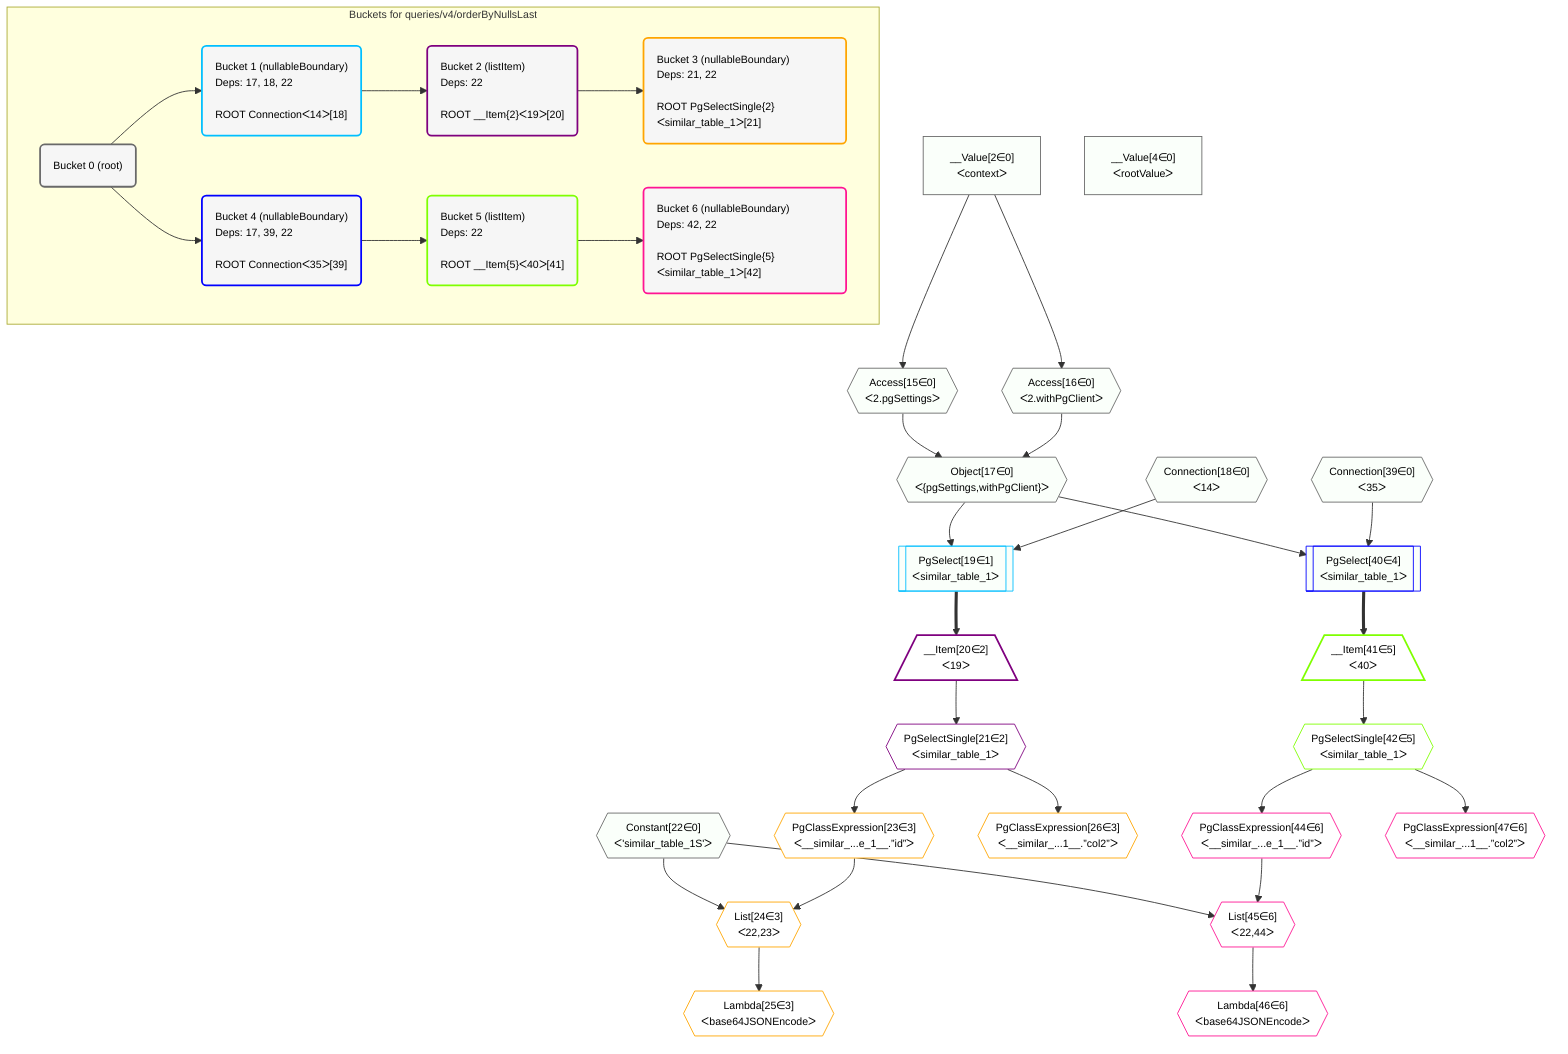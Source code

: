 %%{init: {'themeVariables': { 'fontSize': '12px'}}}%%
graph TD
    classDef path fill:#eee,stroke:#000,color:#000
    classDef plan fill:#fff,stroke-width:1px,color:#000
    classDef itemplan fill:#fff,stroke-width:2px,color:#000
    classDef unbatchedplan fill:#dff,stroke-width:1px,color:#000
    classDef sideeffectplan fill:#fcc,stroke-width:2px,color:#000
    classDef bucket fill:#f6f6f6,color:#000,stroke-width:2px,text-align:left


    %% plan dependencies
    Object17{{"Object[17∈0]<br />ᐸ{pgSettings,withPgClient}ᐳ"}}:::plan
    Access15{{"Access[15∈0]<br />ᐸ2.pgSettingsᐳ"}}:::plan
    Access16{{"Access[16∈0]<br />ᐸ2.withPgClientᐳ"}}:::plan
    Access15 & Access16 --> Object17
    __Value2["__Value[2∈0]<br />ᐸcontextᐳ"]:::plan
    __Value2 --> Access15
    __Value2 --> Access16
    __Value4["__Value[4∈0]<br />ᐸrootValueᐳ"]:::plan
    Connection18{{"Connection[18∈0]<br />ᐸ14ᐳ"}}:::plan
    Constant22{{"Constant[22∈0]<br />ᐸ'similar_table_1S'ᐳ"}}:::plan
    Connection39{{"Connection[39∈0]<br />ᐸ35ᐳ"}}:::plan
    PgSelect19[["PgSelect[19∈1]<br />ᐸsimilar_table_1ᐳ"]]:::plan
    Object17 & Connection18 --> PgSelect19
    __Item20[/"__Item[20∈2]<br />ᐸ19ᐳ"\]:::itemplan
    PgSelect19 ==> __Item20
    PgSelectSingle21{{"PgSelectSingle[21∈2]<br />ᐸsimilar_table_1ᐳ"}}:::plan
    __Item20 --> PgSelectSingle21
    List24{{"List[24∈3]<br />ᐸ22,23ᐳ"}}:::plan
    PgClassExpression23{{"PgClassExpression[23∈3]<br />ᐸ__similar_...e_1__.”id”ᐳ"}}:::plan
    Constant22 & PgClassExpression23 --> List24
    PgSelectSingle21 --> PgClassExpression23
    Lambda25{{"Lambda[25∈3]<br />ᐸbase64JSONEncodeᐳ"}}:::plan
    List24 --> Lambda25
    PgClassExpression26{{"PgClassExpression[26∈3]<br />ᐸ__similar_...1__.”col2”ᐳ"}}:::plan
    PgSelectSingle21 --> PgClassExpression26
    PgSelect40[["PgSelect[40∈4]<br />ᐸsimilar_table_1ᐳ"]]:::plan
    Object17 & Connection39 --> PgSelect40
    __Item41[/"__Item[41∈5]<br />ᐸ40ᐳ"\]:::itemplan
    PgSelect40 ==> __Item41
    PgSelectSingle42{{"PgSelectSingle[42∈5]<br />ᐸsimilar_table_1ᐳ"}}:::plan
    __Item41 --> PgSelectSingle42
    List45{{"List[45∈6]<br />ᐸ22,44ᐳ"}}:::plan
    PgClassExpression44{{"PgClassExpression[44∈6]<br />ᐸ__similar_...e_1__.”id”ᐳ"}}:::plan
    Constant22 & PgClassExpression44 --> List45
    PgSelectSingle42 --> PgClassExpression44
    Lambda46{{"Lambda[46∈6]<br />ᐸbase64JSONEncodeᐳ"}}:::plan
    List45 --> Lambda46
    PgClassExpression47{{"PgClassExpression[47∈6]<br />ᐸ__similar_...1__.”col2”ᐳ"}}:::plan
    PgSelectSingle42 --> PgClassExpression47

    %% define steps

    subgraph "Buckets for queries/v4/orderByNullsLast"
    Bucket0("Bucket 0 (root)"):::bucket
    classDef bucket0 stroke:#696969
    class Bucket0,__Value2,__Value4,Access15,Access16,Object17,Connection18,Constant22,Connection39 bucket0
    Bucket1("Bucket 1 (nullableBoundary)<br />Deps: 17, 18, 22<br /><br />ROOT Connectionᐸ14ᐳ[18]"):::bucket
    classDef bucket1 stroke:#00bfff
    class Bucket1,PgSelect19 bucket1
    Bucket2("Bucket 2 (listItem)<br />Deps: 22<br /><br />ROOT __Item{2}ᐸ19ᐳ[20]"):::bucket
    classDef bucket2 stroke:#7f007f
    class Bucket2,__Item20,PgSelectSingle21 bucket2
    Bucket3("Bucket 3 (nullableBoundary)<br />Deps: 21, 22<br /><br />ROOT PgSelectSingle{2}ᐸsimilar_table_1ᐳ[21]"):::bucket
    classDef bucket3 stroke:#ffa500
    class Bucket3,PgClassExpression23,List24,Lambda25,PgClassExpression26 bucket3
    Bucket4("Bucket 4 (nullableBoundary)<br />Deps: 17, 39, 22<br /><br />ROOT Connectionᐸ35ᐳ[39]"):::bucket
    classDef bucket4 stroke:#0000ff
    class Bucket4,PgSelect40 bucket4
    Bucket5("Bucket 5 (listItem)<br />Deps: 22<br /><br />ROOT __Item{5}ᐸ40ᐳ[41]"):::bucket
    classDef bucket5 stroke:#7fff00
    class Bucket5,__Item41,PgSelectSingle42 bucket5
    Bucket6("Bucket 6 (nullableBoundary)<br />Deps: 42, 22<br /><br />ROOT PgSelectSingle{5}ᐸsimilar_table_1ᐳ[42]"):::bucket
    classDef bucket6 stroke:#ff1493
    class Bucket6,PgClassExpression44,List45,Lambda46,PgClassExpression47 bucket6
    Bucket0 --> Bucket1 & Bucket4
    Bucket1 --> Bucket2
    Bucket2 --> Bucket3
    Bucket4 --> Bucket5
    Bucket5 --> Bucket6
    classDef unary fill:#fafffa,borderWidth:8px
    class Object17,Access15,Access16,__Value2,__Value4,Connection18,Constant22,Connection39,PgSelect19,PgSelect40 unary
    end